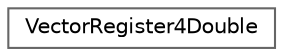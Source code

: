 digraph "Graphical Class Hierarchy"
{
 // INTERACTIVE_SVG=YES
 // LATEX_PDF_SIZE
  bgcolor="transparent";
  edge [fontname=Helvetica,fontsize=10,labelfontname=Helvetica,labelfontsize=10];
  node [fontname=Helvetica,fontsize=10,shape=box,height=0.2,width=0.4];
  rankdir="LR";
  Node0 [id="Node000000",label="VectorRegister4Double",height=0.2,width=0.4,color="grey40", fillcolor="white", style="filled",URL="$d4/d06/structVectorRegister4Double.html",tooltip="double[4] vector register type, where the first double (X) is stored in the lowest 64 bits,..."];
}
